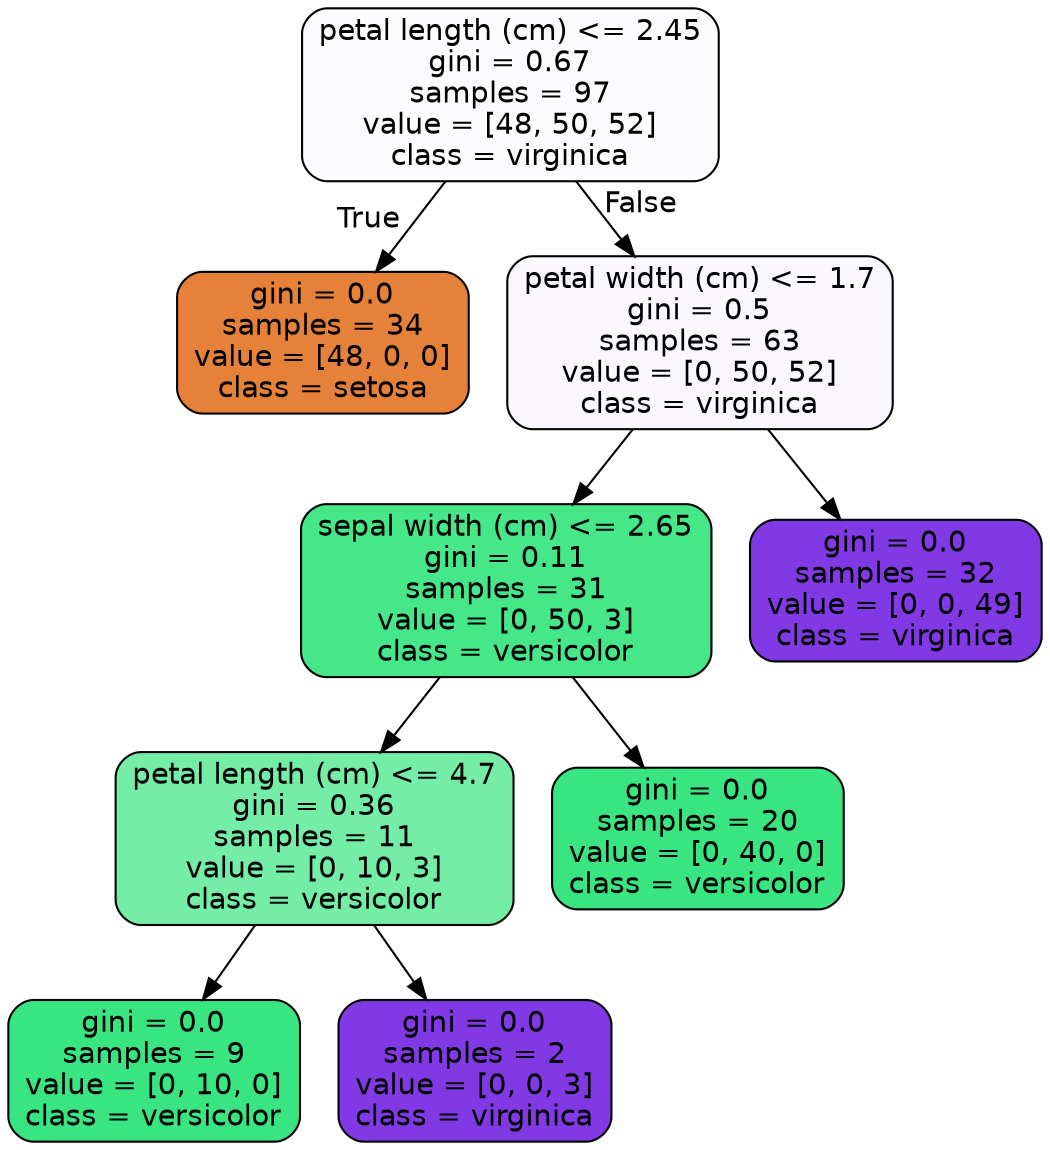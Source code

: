 digraph Tree {
node [shape=box, style="filled, rounded", color="black", fontname=helvetica] ;
edge [fontname=helvetica] ;
0 [label="petal length (cm) <= 2.45\ngini = 0.67\nsamples = 97\nvalue = [48, 50, 52]\nclass = virginica", fillcolor="#fcfbfe"] ;
1 [label="gini = 0.0\nsamples = 34\nvalue = [48, 0, 0]\nclass = setosa", fillcolor="#e58139"] ;
0 -> 1 [labeldistance=2.5, labelangle=45, headlabel="True"] ;
2 [label="petal width (cm) <= 1.7\ngini = 0.5\nsamples = 63\nvalue = [0, 50, 52]\nclass = virginica", fillcolor="#faf7fe"] ;
0 -> 2 [labeldistance=2.5, labelangle=-45, headlabel="False"] ;
3 [label="sepal width (cm) <= 2.65\ngini = 0.11\nsamples = 31\nvalue = [0, 50, 3]\nclass = versicolor", fillcolor="#45e789"] ;
2 -> 3 ;
4 [label="petal length (cm) <= 4.7\ngini = 0.36\nsamples = 11\nvalue = [0, 10, 3]\nclass = versicolor", fillcolor="#74eda7"] ;
3 -> 4 ;
5 [label="gini = 0.0\nsamples = 9\nvalue = [0, 10, 0]\nclass = versicolor", fillcolor="#39e581"] ;
4 -> 5 ;
6 [label="gini = 0.0\nsamples = 2\nvalue = [0, 0, 3]\nclass = virginica", fillcolor="#8139e5"] ;
4 -> 6 ;
7 [label="gini = 0.0\nsamples = 20\nvalue = [0, 40, 0]\nclass = versicolor", fillcolor="#39e581"] ;
3 -> 7 ;
8 [label="gini = 0.0\nsamples = 32\nvalue = [0, 0, 49]\nclass = virginica", fillcolor="#8139e5"] ;
2 -> 8 ;
}